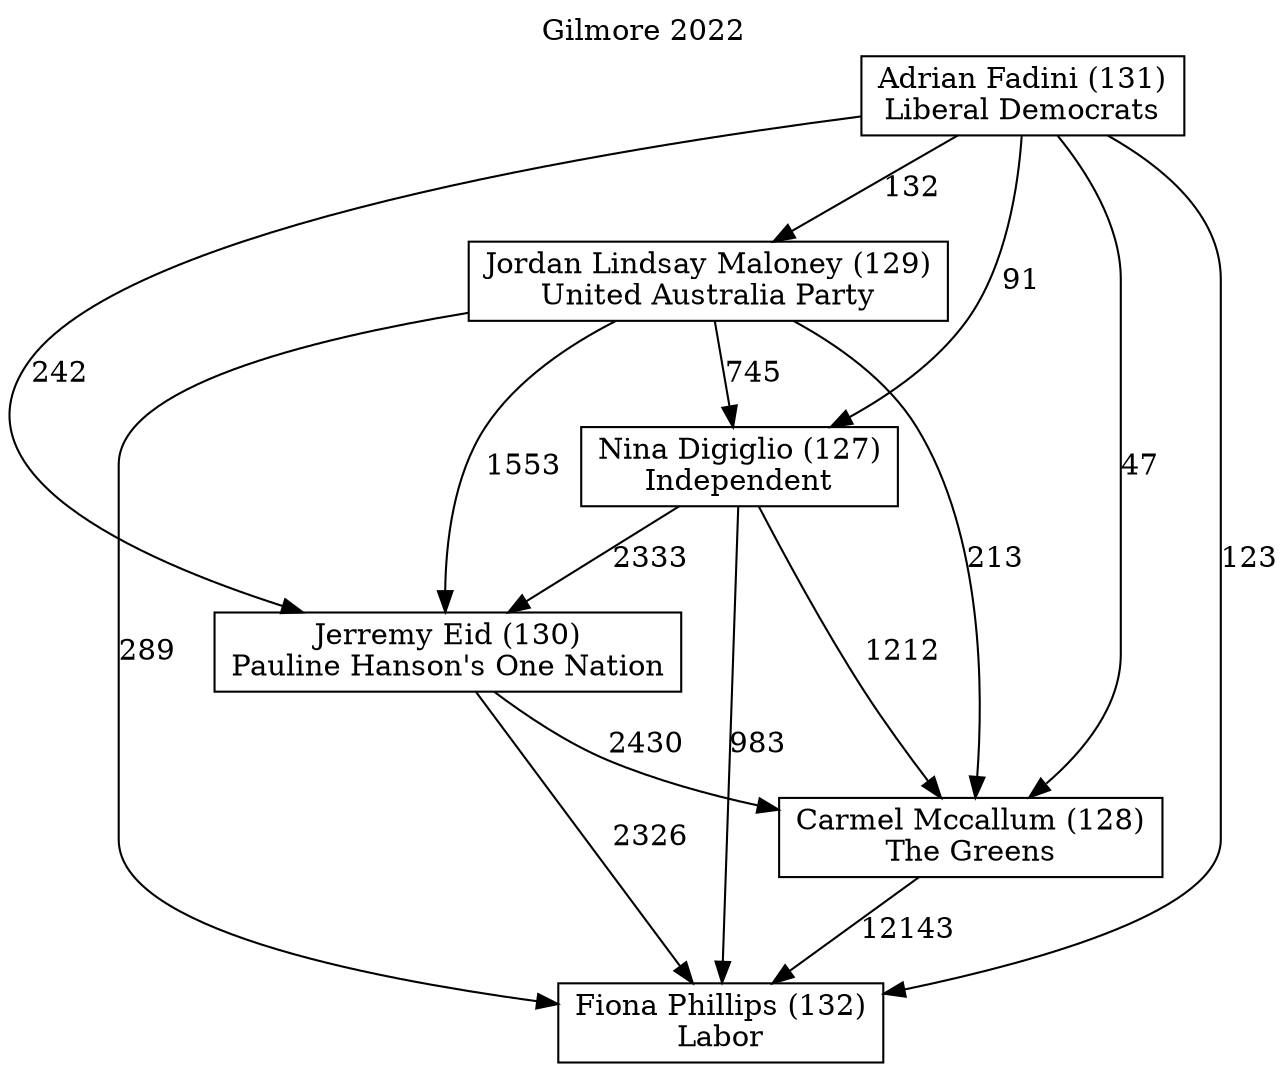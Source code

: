 // House preference flow
digraph "Fiona Phillips (132)_Gilmore_2022" {
	graph [label="Gilmore 2022" labelloc=t mclimit=10]
	node [shape=box]
	"Jordan Lindsay Maloney (129)" [label="Jordan Lindsay Maloney (129)
United Australia Party"]
	"Jerremy Eid (130)" [label="Jerremy Eid (130)
Pauline Hanson's One Nation"]
	"Adrian Fadini (131)" [label="Adrian Fadini (131)
Liberal Democrats"]
	"Carmel Mccallum (128)" [label="Carmel Mccallum (128)
The Greens"]
	"Nina Digiglio (127)" [label="Nina Digiglio (127)
Independent"]
	"Fiona Phillips (132)" [label="Fiona Phillips (132)
Labor"]
	"Jordan Lindsay Maloney (129)" -> "Fiona Phillips (132)" [label=289]
	"Jerremy Eid (130)" -> "Carmel Mccallum (128)" [label=2430]
	"Adrian Fadini (131)" -> "Jordan Lindsay Maloney (129)" [label=132]
	"Adrian Fadini (131)" -> "Jerremy Eid (130)" [label=242]
	"Nina Digiglio (127)" -> "Jerremy Eid (130)" [label=2333]
	"Carmel Mccallum (128)" -> "Fiona Phillips (132)" [label=12143]
	"Jordan Lindsay Maloney (129)" -> "Nina Digiglio (127)" [label=745]
	"Adrian Fadini (131)" -> "Carmel Mccallum (128)" [label=47]
	"Jordan Lindsay Maloney (129)" -> "Jerremy Eid (130)" [label=1553]
	"Adrian Fadini (131)" -> "Nina Digiglio (127)" [label=91]
	"Jordan Lindsay Maloney (129)" -> "Carmel Mccallum (128)" [label=213]
	"Nina Digiglio (127)" -> "Carmel Mccallum (128)" [label=1212]
	"Nina Digiglio (127)" -> "Fiona Phillips (132)" [label=983]
	"Adrian Fadini (131)" -> "Fiona Phillips (132)" [label=123]
	"Jerremy Eid (130)" -> "Fiona Phillips (132)" [label=2326]
}
